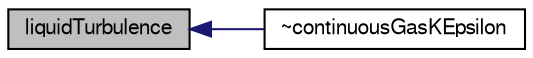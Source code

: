digraph "liquidTurbulence"
{
  bgcolor="transparent";
  edge [fontname="FreeSans",fontsize="10",labelfontname="FreeSans",labelfontsize="10"];
  node [fontname="FreeSans",fontsize="10",shape=record];
  rankdir="LR";
  Node174 [label="liquidTurbulence",height=0.2,width=0.4,color="black", fillcolor="grey75", style="filled", fontcolor="black"];
  Node174 -> Node175 [dir="back",color="midnightblue",fontsize="10",style="solid",fontname="FreeSans"];
  Node175 [label="~continuousGasKEpsilon",height=0.2,width=0.4,color="black",URL="$a31182.html#a4dab72d72715891dccb77dd16a128204",tooltip="Destructor. "];
}
